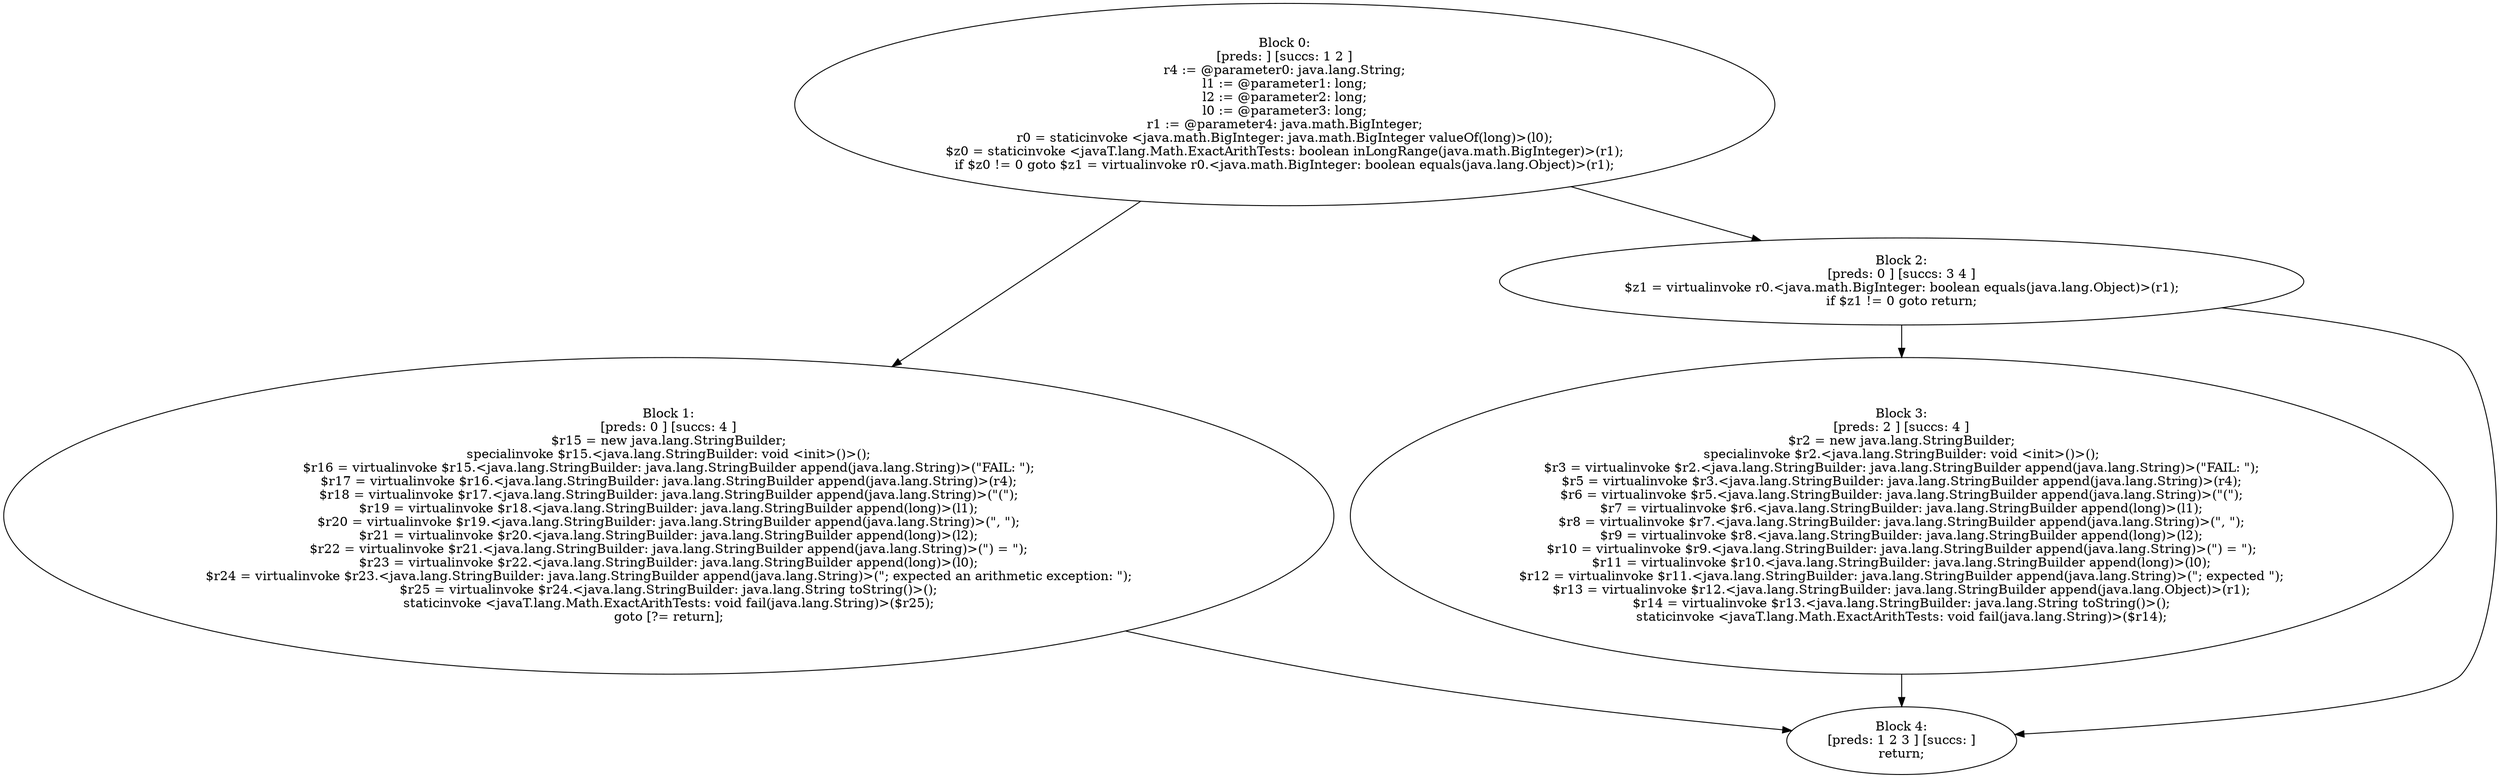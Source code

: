 digraph "unitGraph" {
    "Block 0:
[preds: ] [succs: 1 2 ]
r4 := @parameter0: java.lang.String;
l1 := @parameter1: long;
l2 := @parameter2: long;
l0 := @parameter3: long;
r1 := @parameter4: java.math.BigInteger;
r0 = staticinvoke <java.math.BigInteger: java.math.BigInteger valueOf(long)>(l0);
$z0 = staticinvoke <javaT.lang.Math.ExactArithTests: boolean inLongRange(java.math.BigInteger)>(r1);
if $z0 != 0 goto $z1 = virtualinvoke r0.<java.math.BigInteger: boolean equals(java.lang.Object)>(r1);
"
    "Block 1:
[preds: 0 ] [succs: 4 ]
$r15 = new java.lang.StringBuilder;
specialinvoke $r15.<java.lang.StringBuilder: void <init>()>();
$r16 = virtualinvoke $r15.<java.lang.StringBuilder: java.lang.StringBuilder append(java.lang.String)>(\"FAIL: \");
$r17 = virtualinvoke $r16.<java.lang.StringBuilder: java.lang.StringBuilder append(java.lang.String)>(r4);
$r18 = virtualinvoke $r17.<java.lang.StringBuilder: java.lang.StringBuilder append(java.lang.String)>(\"(\");
$r19 = virtualinvoke $r18.<java.lang.StringBuilder: java.lang.StringBuilder append(long)>(l1);
$r20 = virtualinvoke $r19.<java.lang.StringBuilder: java.lang.StringBuilder append(java.lang.String)>(\", \");
$r21 = virtualinvoke $r20.<java.lang.StringBuilder: java.lang.StringBuilder append(long)>(l2);
$r22 = virtualinvoke $r21.<java.lang.StringBuilder: java.lang.StringBuilder append(java.lang.String)>(\") = \");
$r23 = virtualinvoke $r22.<java.lang.StringBuilder: java.lang.StringBuilder append(long)>(l0);
$r24 = virtualinvoke $r23.<java.lang.StringBuilder: java.lang.StringBuilder append(java.lang.String)>(\"; expected an arithmetic exception: \");
$r25 = virtualinvoke $r24.<java.lang.StringBuilder: java.lang.String toString()>();
staticinvoke <javaT.lang.Math.ExactArithTests: void fail(java.lang.String)>($r25);
goto [?= return];
"
    "Block 2:
[preds: 0 ] [succs: 3 4 ]
$z1 = virtualinvoke r0.<java.math.BigInteger: boolean equals(java.lang.Object)>(r1);
if $z1 != 0 goto return;
"
    "Block 3:
[preds: 2 ] [succs: 4 ]
$r2 = new java.lang.StringBuilder;
specialinvoke $r2.<java.lang.StringBuilder: void <init>()>();
$r3 = virtualinvoke $r2.<java.lang.StringBuilder: java.lang.StringBuilder append(java.lang.String)>(\"FAIL: \");
$r5 = virtualinvoke $r3.<java.lang.StringBuilder: java.lang.StringBuilder append(java.lang.String)>(r4);
$r6 = virtualinvoke $r5.<java.lang.StringBuilder: java.lang.StringBuilder append(java.lang.String)>(\"(\");
$r7 = virtualinvoke $r6.<java.lang.StringBuilder: java.lang.StringBuilder append(long)>(l1);
$r8 = virtualinvoke $r7.<java.lang.StringBuilder: java.lang.StringBuilder append(java.lang.String)>(\", \");
$r9 = virtualinvoke $r8.<java.lang.StringBuilder: java.lang.StringBuilder append(long)>(l2);
$r10 = virtualinvoke $r9.<java.lang.StringBuilder: java.lang.StringBuilder append(java.lang.String)>(\") = \");
$r11 = virtualinvoke $r10.<java.lang.StringBuilder: java.lang.StringBuilder append(long)>(l0);
$r12 = virtualinvoke $r11.<java.lang.StringBuilder: java.lang.StringBuilder append(java.lang.String)>(\"; expected \");
$r13 = virtualinvoke $r12.<java.lang.StringBuilder: java.lang.StringBuilder append(java.lang.Object)>(r1);
$r14 = virtualinvoke $r13.<java.lang.StringBuilder: java.lang.String toString()>();
staticinvoke <javaT.lang.Math.ExactArithTests: void fail(java.lang.String)>($r14);
"
    "Block 4:
[preds: 1 2 3 ] [succs: ]
return;
"
    "Block 0:
[preds: ] [succs: 1 2 ]
r4 := @parameter0: java.lang.String;
l1 := @parameter1: long;
l2 := @parameter2: long;
l0 := @parameter3: long;
r1 := @parameter4: java.math.BigInteger;
r0 = staticinvoke <java.math.BigInteger: java.math.BigInteger valueOf(long)>(l0);
$z0 = staticinvoke <javaT.lang.Math.ExactArithTests: boolean inLongRange(java.math.BigInteger)>(r1);
if $z0 != 0 goto $z1 = virtualinvoke r0.<java.math.BigInteger: boolean equals(java.lang.Object)>(r1);
"->"Block 1:
[preds: 0 ] [succs: 4 ]
$r15 = new java.lang.StringBuilder;
specialinvoke $r15.<java.lang.StringBuilder: void <init>()>();
$r16 = virtualinvoke $r15.<java.lang.StringBuilder: java.lang.StringBuilder append(java.lang.String)>(\"FAIL: \");
$r17 = virtualinvoke $r16.<java.lang.StringBuilder: java.lang.StringBuilder append(java.lang.String)>(r4);
$r18 = virtualinvoke $r17.<java.lang.StringBuilder: java.lang.StringBuilder append(java.lang.String)>(\"(\");
$r19 = virtualinvoke $r18.<java.lang.StringBuilder: java.lang.StringBuilder append(long)>(l1);
$r20 = virtualinvoke $r19.<java.lang.StringBuilder: java.lang.StringBuilder append(java.lang.String)>(\", \");
$r21 = virtualinvoke $r20.<java.lang.StringBuilder: java.lang.StringBuilder append(long)>(l2);
$r22 = virtualinvoke $r21.<java.lang.StringBuilder: java.lang.StringBuilder append(java.lang.String)>(\") = \");
$r23 = virtualinvoke $r22.<java.lang.StringBuilder: java.lang.StringBuilder append(long)>(l0);
$r24 = virtualinvoke $r23.<java.lang.StringBuilder: java.lang.StringBuilder append(java.lang.String)>(\"; expected an arithmetic exception: \");
$r25 = virtualinvoke $r24.<java.lang.StringBuilder: java.lang.String toString()>();
staticinvoke <javaT.lang.Math.ExactArithTests: void fail(java.lang.String)>($r25);
goto [?= return];
";
    "Block 0:
[preds: ] [succs: 1 2 ]
r4 := @parameter0: java.lang.String;
l1 := @parameter1: long;
l2 := @parameter2: long;
l0 := @parameter3: long;
r1 := @parameter4: java.math.BigInteger;
r0 = staticinvoke <java.math.BigInteger: java.math.BigInteger valueOf(long)>(l0);
$z0 = staticinvoke <javaT.lang.Math.ExactArithTests: boolean inLongRange(java.math.BigInteger)>(r1);
if $z0 != 0 goto $z1 = virtualinvoke r0.<java.math.BigInteger: boolean equals(java.lang.Object)>(r1);
"->"Block 2:
[preds: 0 ] [succs: 3 4 ]
$z1 = virtualinvoke r0.<java.math.BigInteger: boolean equals(java.lang.Object)>(r1);
if $z1 != 0 goto return;
";
    "Block 1:
[preds: 0 ] [succs: 4 ]
$r15 = new java.lang.StringBuilder;
specialinvoke $r15.<java.lang.StringBuilder: void <init>()>();
$r16 = virtualinvoke $r15.<java.lang.StringBuilder: java.lang.StringBuilder append(java.lang.String)>(\"FAIL: \");
$r17 = virtualinvoke $r16.<java.lang.StringBuilder: java.lang.StringBuilder append(java.lang.String)>(r4);
$r18 = virtualinvoke $r17.<java.lang.StringBuilder: java.lang.StringBuilder append(java.lang.String)>(\"(\");
$r19 = virtualinvoke $r18.<java.lang.StringBuilder: java.lang.StringBuilder append(long)>(l1);
$r20 = virtualinvoke $r19.<java.lang.StringBuilder: java.lang.StringBuilder append(java.lang.String)>(\", \");
$r21 = virtualinvoke $r20.<java.lang.StringBuilder: java.lang.StringBuilder append(long)>(l2);
$r22 = virtualinvoke $r21.<java.lang.StringBuilder: java.lang.StringBuilder append(java.lang.String)>(\") = \");
$r23 = virtualinvoke $r22.<java.lang.StringBuilder: java.lang.StringBuilder append(long)>(l0);
$r24 = virtualinvoke $r23.<java.lang.StringBuilder: java.lang.StringBuilder append(java.lang.String)>(\"; expected an arithmetic exception: \");
$r25 = virtualinvoke $r24.<java.lang.StringBuilder: java.lang.String toString()>();
staticinvoke <javaT.lang.Math.ExactArithTests: void fail(java.lang.String)>($r25);
goto [?= return];
"->"Block 4:
[preds: 1 2 3 ] [succs: ]
return;
";
    "Block 2:
[preds: 0 ] [succs: 3 4 ]
$z1 = virtualinvoke r0.<java.math.BigInteger: boolean equals(java.lang.Object)>(r1);
if $z1 != 0 goto return;
"->"Block 3:
[preds: 2 ] [succs: 4 ]
$r2 = new java.lang.StringBuilder;
specialinvoke $r2.<java.lang.StringBuilder: void <init>()>();
$r3 = virtualinvoke $r2.<java.lang.StringBuilder: java.lang.StringBuilder append(java.lang.String)>(\"FAIL: \");
$r5 = virtualinvoke $r3.<java.lang.StringBuilder: java.lang.StringBuilder append(java.lang.String)>(r4);
$r6 = virtualinvoke $r5.<java.lang.StringBuilder: java.lang.StringBuilder append(java.lang.String)>(\"(\");
$r7 = virtualinvoke $r6.<java.lang.StringBuilder: java.lang.StringBuilder append(long)>(l1);
$r8 = virtualinvoke $r7.<java.lang.StringBuilder: java.lang.StringBuilder append(java.lang.String)>(\", \");
$r9 = virtualinvoke $r8.<java.lang.StringBuilder: java.lang.StringBuilder append(long)>(l2);
$r10 = virtualinvoke $r9.<java.lang.StringBuilder: java.lang.StringBuilder append(java.lang.String)>(\") = \");
$r11 = virtualinvoke $r10.<java.lang.StringBuilder: java.lang.StringBuilder append(long)>(l0);
$r12 = virtualinvoke $r11.<java.lang.StringBuilder: java.lang.StringBuilder append(java.lang.String)>(\"; expected \");
$r13 = virtualinvoke $r12.<java.lang.StringBuilder: java.lang.StringBuilder append(java.lang.Object)>(r1);
$r14 = virtualinvoke $r13.<java.lang.StringBuilder: java.lang.String toString()>();
staticinvoke <javaT.lang.Math.ExactArithTests: void fail(java.lang.String)>($r14);
";
    "Block 2:
[preds: 0 ] [succs: 3 4 ]
$z1 = virtualinvoke r0.<java.math.BigInteger: boolean equals(java.lang.Object)>(r1);
if $z1 != 0 goto return;
"->"Block 4:
[preds: 1 2 3 ] [succs: ]
return;
";
    "Block 3:
[preds: 2 ] [succs: 4 ]
$r2 = new java.lang.StringBuilder;
specialinvoke $r2.<java.lang.StringBuilder: void <init>()>();
$r3 = virtualinvoke $r2.<java.lang.StringBuilder: java.lang.StringBuilder append(java.lang.String)>(\"FAIL: \");
$r5 = virtualinvoke $r3.<java.lang.StringBuilder: java.lang.StringBuilder append(java.lang.String)>(r4);
$r6 = virtualinvoke $r5.<java.lang.StringBuilder: java.lang.StringBuilder append(java.lang.String)>(\"(\");
$r7 = virtualinvoke $r6.<java.lang.StringBuilder: java.lang.StringBuilder append(long)>(l1);
$r8 = virtualinvoke $r7.<java.lang.StringBuilder: java.lang.StringBuilder append(java.lang.String)>(\", \");
$r9 = virtualinvoke $r8.<java.lang.StringBuilder: java.lang.StringBuilder append(long)>(l2);
$r10 = virtualinvoke $r9.<java.lang.StringBuilder: java.lang.StringBuilder append(java.lang.String)>(\") = \");
$r11 = virtualinvoke $r10.<java.lang.StringBuilder: java.lang.StringBuilder append(long)>(l0);
$r12 = virtualinvoke $r11.<java.lang.StringBuilder: java.lang.StringBuilder append(java.lang.String)>(\"; expected \");
$r13 = virtualinvoke $r12.<java.lang.StringBuilder: java.lang.StringBuilder append(java.lang.Object)>(r1);
$r14 = virtualinvoke $r13.<java.lang.StringBuilder: java.lang.String toString()>();
staticinvoke <javaT.lang.Math.ExactArithTests: void fail(java.lang.String)>($r14);
"->"Block 4:
[preds: 1 2 3 ] [succs: ]
return;
";
}
